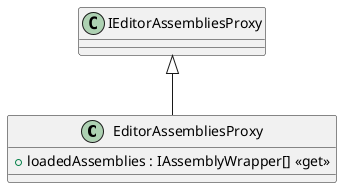 @startuml
class EditorAssembliesProxy {
    + loadedAssemblies : IAssemblyWrapper[] <<get>>
}
IEditorAssembliesProxy <|-- EditorAssembliesProxy
@enduml
